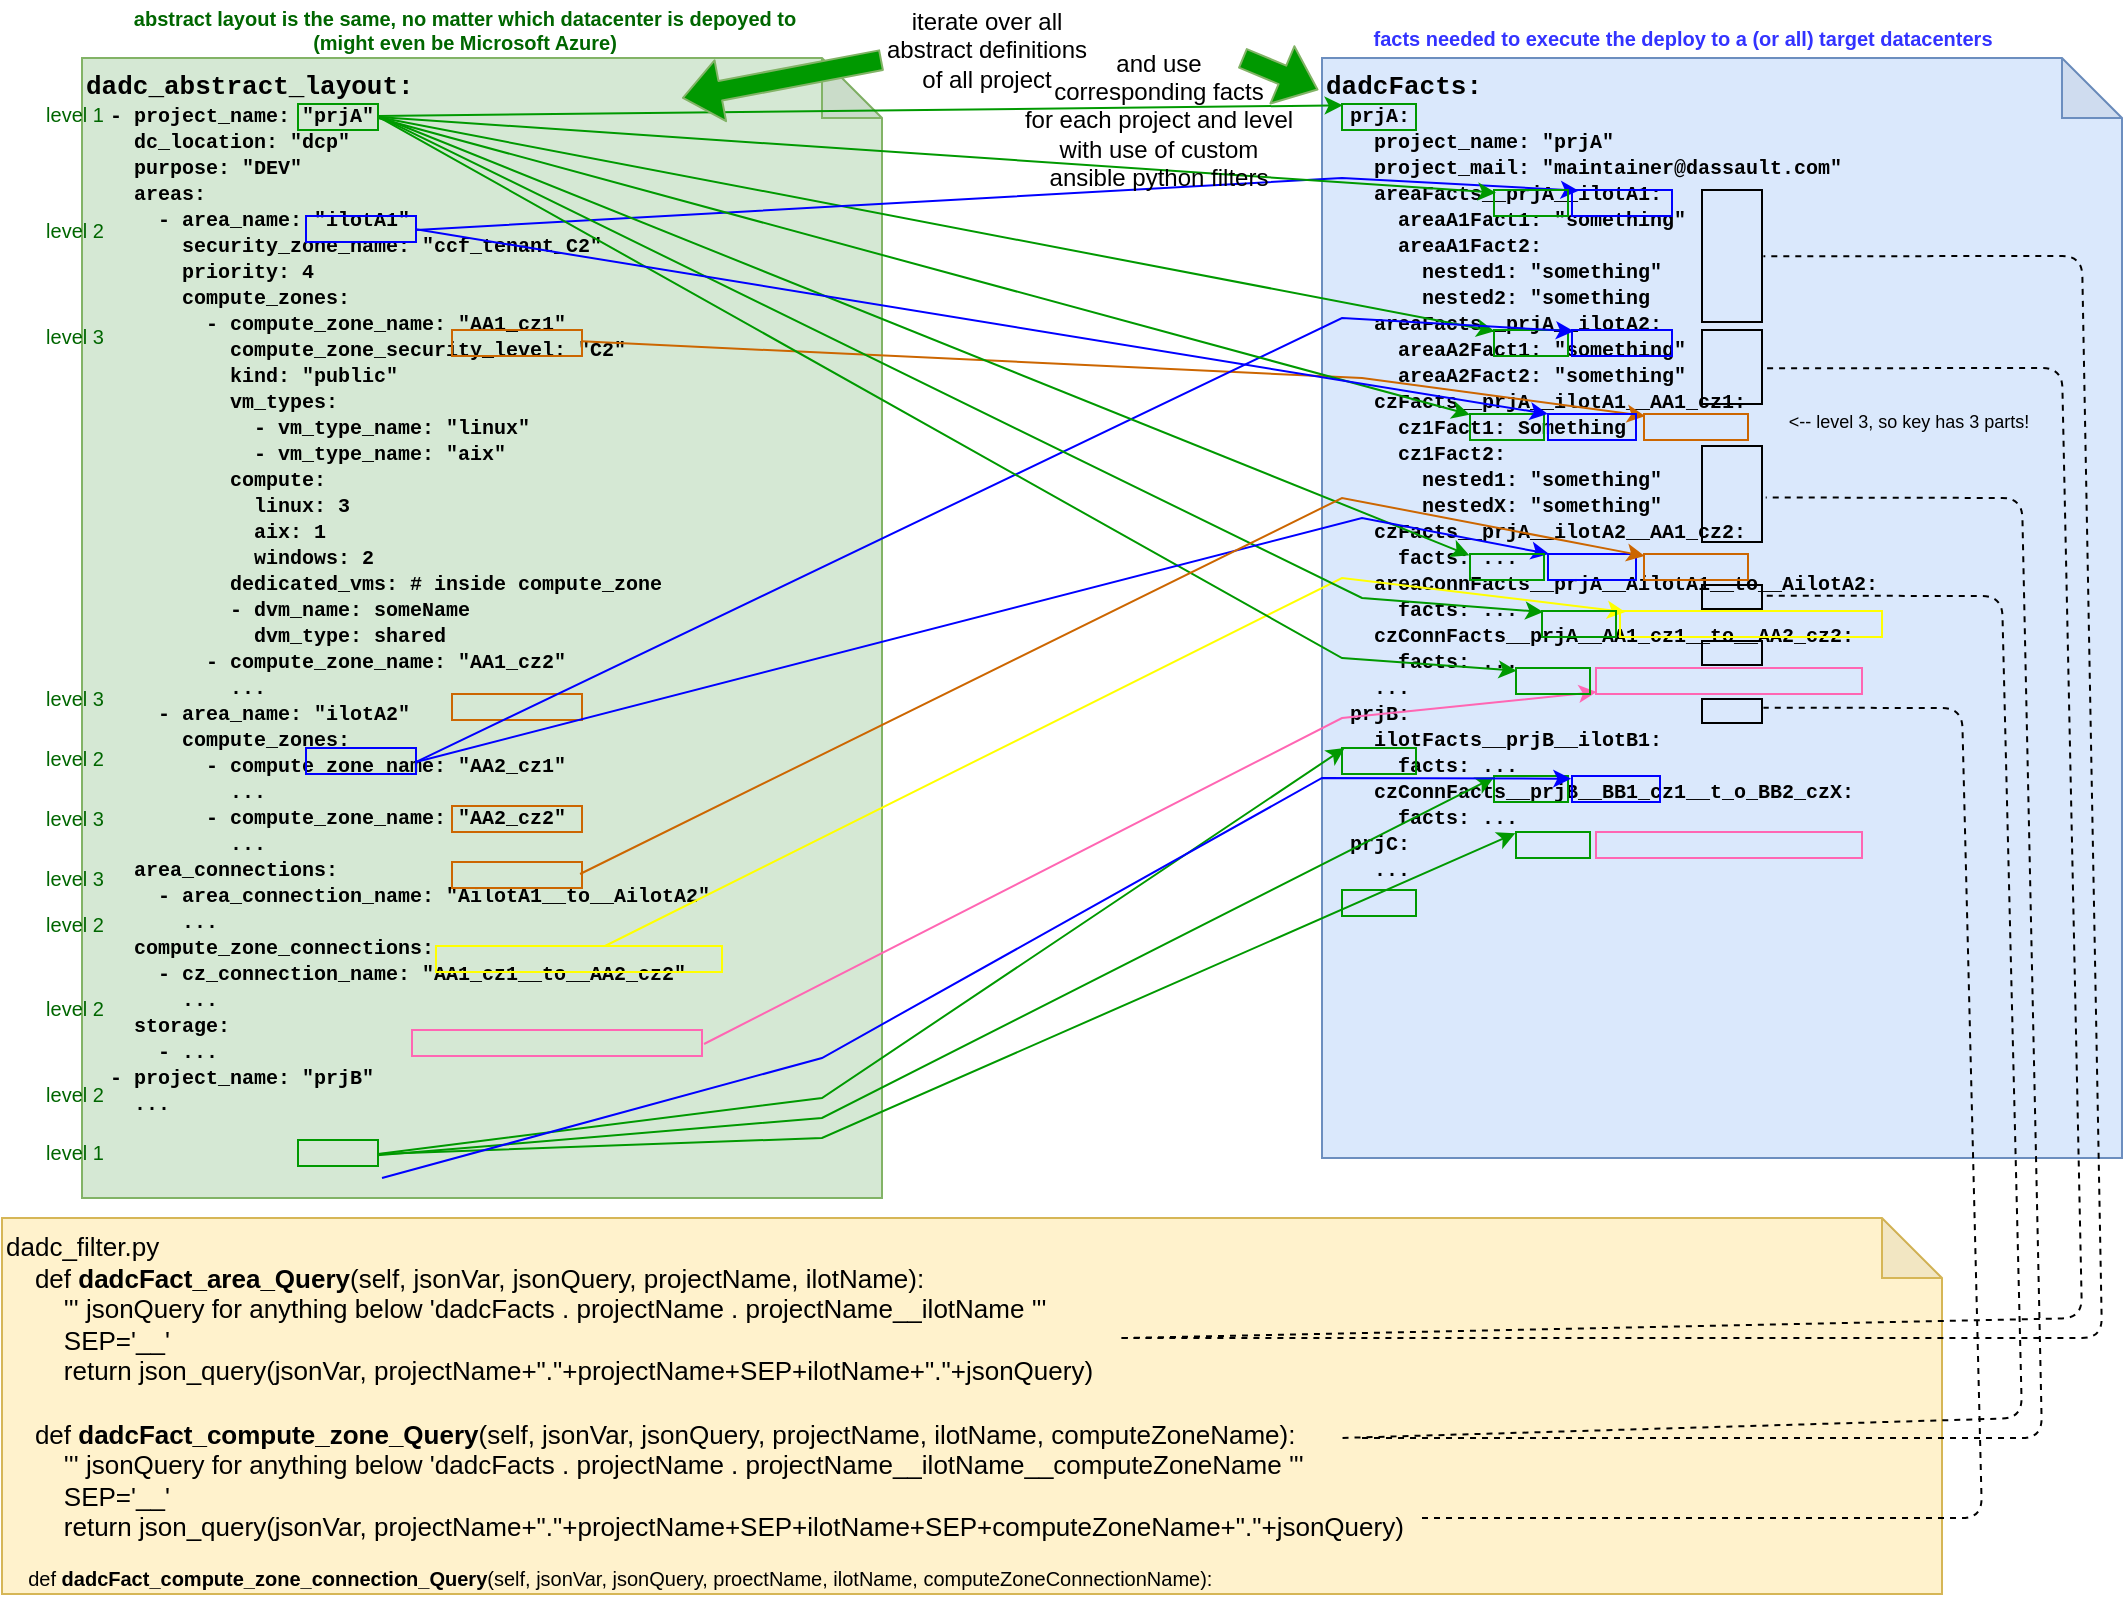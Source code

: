 <mxfile version="14.8.5" type="device"><diagram id="ElEf_sTZrUs8FLksPtcJ" name="Page-1"><mxGraphModel dx="1101" dy="729" grid="1" gridSize="10" guides="1" tooltips="1" connect="1" arrows="1" fold="1" page="1" pageScale="1" pageWidth="1169" pageHeight="827" math="0" shadow="0"><root><mxCell id="0"/><mxCell id="1" parent="0"/><mxCell id="X3I_EHt09axhExDG5KII-1" value="&lt;div&gt;&lt;font style=&quot;font-size: 13px&quot; face=&quot;Courier New&quot;&gt;&lt;b&gt;dadc_abstract_layout:&lt;/b&gt;&lt;/font&gt;&lt;/div&gt;&lt;div style=&quot;font-size: 10px&quot;&gt;&lt;font face=&quot;Courier New&quot;&gt;&lt;b&gt;&amp;nbsp; - project_name: &quot;prjA&quot;&lt;/b&gt;&lt;/font&gt;&lt;/div&gt;&lt;div style=&quot;font-size: 10px&quot;&gt;&lt;font face=&quot;Courier New&quot;&gt;&lt;b&gt;&amp;nbsp; &amp;nbsp; dc_location: &quot;dcp&quot;&lt;/b&gt;&lt;/font&gt;&lt;/div&gt;&lt;div style=&quot;font-size: 10px&quot;&gt;&lt;font face=&quot;Courier New&quot;&gt;&lt;b&gt;&amp;nbsp; &amp;nbsp; purpose: &quot;DEV&quot;&lt;/b&gt;&lt;/font&gt;&lt;/div&gt;&lt;div style=&quot;font-size: 10px&quot;&gt;&lt;font face=&quot;Courier New&quot;&gt;&lt;b&gt;&amp;nbsp; &amp;nbsp; areas:&lt;/b&gt;&lt;/font&gt;&lt;/div&gt;&lt;div style=&quot;font-size: 10px&quot;&gt;&lt;font face=&quot;Courier New&quot;&gt;&lt;b&gt;&amp;nbsp; &amp;nbsp; &amp;nbsp; - area_name: &quot;ilotA1&quot;&lt;/b&gt;&lt;/font&gt;&lt;/div&gt;&lt;div style=&quot;font-size: 10px&quot;&gt;&lt;font face=&quot;Courier New&quot;&gt;&lt;b&gt;&amp;nbsp; &amp;nbsp; &amp;nbsp; &amp;nbsp; security_zone_name: &quot;ccf_tenant_C2&quot;&lt;/b&gt;&lt;/font&gt;&lt;/div&gt;&lt;div style=&quot;font-size: 10px&quot;&gt;&lt;font face=&quot;Courier New&quot;&gt;&lt;b&gt;&amp;nbsp; &amp;nbsp; &amp;nbsp; &amp;nbsp; priority: 4&lt;/b&gt;&lt;/font&gt;&lt;/div&gt;&lt;div style=&quot;font-size: 10px&quot;&gt;&lt;font face=&quot;Courier New&quot;&gt;&lt;b&gt;&amp;nbsp; &amp;nbsp; &amp;nbsp; &amp;nbsp; compute_zones:&lt;/b&gt;&lt;/font&gt;&lt;/div&gt;&lt;div style=&quot;font-size: 10px&quot;&gt;&lt;font face=&quot;Courier New&quot;&gt;&lt;b&gt;&amp;nbsp; &amp;nbsp; &amp;nbsp; &amp;nbsp; &amp;nbsp; - compute_zone_name: &quot;AA1_cz1&quot;&lt;/b&gt;&lt;/font&gt;&lt;/div&gt;&lt;div style=&quot;font-size: 10px&quot;&gt;&lt;font face=&quot;Courier New&quot;&gt;&lt;b&gt;&amp;nbsp; &amp;nbsp; &amp;nbsp; &amp;nbsp; &amp;nbsp; &amp;nbsp; compute_zone_security_level: &quot;C2&quot;&lt;/b&gt;&lt;/font&gt;&lt;/div&gt;&lt;div style=&quot;font-size: 10px&quot;&gt;&lt;font face=&quot;Courier New&quot;&gt;&lt;b&gt;&amp;nbsp; &amp;nbsp; &amp;nbsp; &amp;nbsp; &amp;nbsp; &amp;nbsp; kind: &quot;public&quot;&lt;/b&gt;&lt;/font&gt;&lt;/div&gt;&lt;div style=&quot;font-size: 10px&quot;&gt;&lt;font face=&quot;Courier New&quot;&gt;&lt;b&gt;&amp;nbsp; &amp;nbsp; &amp;nbsp; &amp;nbsp; &amp;nbsp; &amp;nbsp; vm_types:&lt;/b&gt;&lt;/font&gt;&lt;/div&gt;&lt;div style=&quot;font-size: 10px&quot;&gt;&lt;font face=&quot;Courier New&quot;&gt;&lt;b&gt;&amp;nbsp; &amp;nbsp; &amp;nbsp; &amp;nbsp; &amp;nbsp; &amp;nbsp; &amp;nbsp; - vm_type_name: &quot;linux&quot;&lt;/b&gt;&lt;/font&gt;&lt;/div&gt;&lt;div style=&quot;font-size: 10px&quot;&gt;&lt;font face=&quot;Courier New&quot;&gt;&lt;b&gt;&amp;nbsp; &amp;nbsp; &amp;nbsp; &amp;nbsp; &amp;nbsp; &amp;nbsp; &amp;nbsp; - vm_type_name: &quot;aix&quot;&lt;/b&gt;&lt;/font&gt;&lt;/div&gt;&lt;div style=&quot;font-size: 10px&quot;&gt;&lt;font face=&quot;Courier New&quot;&gt;&lt;b&gt;&amp;nbsp; &amp;nbsp; &amp;nbsp; &amp;nbsp; &amp;nbsp; &amp;nbsp; compute:&lt;/b&gt;&lt;/font&gt;&lt;/div&gt;&lt;div style=&quot;font-size: 10px&quot;&gt;&lt;font face=&quot;Courier New&quot;&gt;&lt;b&gt;&amp;nbsp; &amp;nbsp; &amp;nbsp; &amp;nbsp; &amp;nbsp; &amp;nbsp; &amp;nbsp; linux: 3&lt;/b&gt;&lt;/font&gt;&lt;/div&gt;&lt;div style=&quot;font-size: 10px&quot;&gt;&lt;font face=&quot;Courier New&quot;&gt;&lt;b&gt;&amp;nbsp; &amp;nbsp; &amp;nbsp; &amp;nbsp; &amp;nbsp; &amp;nbsp; &amp;nbsp; aix: 1&lt;/b&gt;&lt;/font&gt;&lt;/div&gt;&lt;div style=&quot;font-size: 10px&quot;&gt;&lt;font face=&quot;Courier New&quot;&gt;&lt;b&gt;&amp;nbsp; &amp;nbsp; &amp;nbsp; &amp;nbsp; &amp;nbsp; &amp;nbsp; &amp;nbsp; windows: 2&lt;/b&gt;&lt;/font&gt;&lt;/div&gt;&lt;div style=&quot;font-size: 10px&quot;&gt;&lt;font face=&quot;Courier New&quot;&gt;&lt;b&gt;&amp;nbsp; &amp;nbsp; &amp;nbsp; &amp;nbsp; &amp;nbsp; &amp;nbsp; dedicated_vms: # inside compute_zone&lt;/b&gt;&lt;/font&gt;&lt;/div&gt;&lt;div style=&quot;font-size: 10px&quot;&gt;&lt;font face=&quot;Courier New&quot;&gt;&lt;b&gt;&amp;nbsp; &amp;nbsp; &amp;nbsp; &amp;nbsp; &amp;nbsp; &amp;nbsp; - dvm_name: someName&lt;/b&gt;&lt;/font&gt;&lt;/div&gt;&lt;div style=&quot;font-size: 10px&quot;&gt;&lt;font face=&quot;Courier New&quot;&gt;&lt;b&gt;&amp;nbsp; &amp;nbsp; &amp;nbsp; &amp;nbsp; &amp;nbsp; &amp;nbsp; &amp;nbsp; dvm_type: shared&lt;/b&gt;&lt;/font&gt;&lt;/div&gt;&lt;div style=&quot;font-size: 10px&quot;&gt;&lt;font face=&quot;Courier New&quot;&gt;&lt;b&gt;&amp;nbsp; &amp;nbsp; &amp;nbsp; &amp;nbsp; &amp;nbsp; - compute_zone_name: &quot;AA1_cz2&quot;&lt;/b&gt;&lt;/font&gt;&lt;/div&gt;&lt;div style=&quot;font-size: 10px&quot;&gt;&lt;font face=&quot;Courier New&quot;&gt;&lt;b&gt;&amp;nbsp; &amp;nbsp; &amp;nbsp; &amp;nbsp; &amp;nbsp; &amp;nbsp; ...&lt;/b&gt;&lt;/font&gt;&lt;/div&gt;&lt;div style=&quot;font-size: 10px&quot;&gt;&lt;font face=&quot;Courier New&quot;&gt;&lt;b&gt;&amp;nbsp; &amp;nbsp; &amp;nbsp; - area_name: &quot;ilotA2&quot;&lt;/b&gt;&lt;/font&gt;&lt;/div&gt;&lt;div style=&quot;font-size: 10px&quot;&gt;&lt;font face=&quot;Courier New&quot;&gt;&lt;b&gt;&amp;nbsp; &amp;nbsp; &amp;nbsp; &amp;nbsp; compute_zones:&lt;/b&gt;&lt;/font&gt;&lt;/div&gt;&lt;div style=&quot;font-size: 10px&quot;&gt;&lt;font face=&quot;Courier New&quot;&gt;&lt;b&gt;&amp;nbsp; &amp;nbsp; &amp;nbsp; &amp;nbsp; &amp;nbsp; - compute_zone_name: &quot;AA2_cz1&quot;&lt;/b&gt;&lt;/font&gt;&lt;/div&gt;&lt;div style=&quot;font-size: 10px&quot;&gt;&lt;font face=&quot;Courier New&quot;&gt;&lt;b&gt;&amp;nbsp; &amp;nbsp; &amp;nbsp; &amp;nbsp; &amp;nbsp; &amp;nbsp; ...&lt;/b&gt;&lt;/font&gt;&lt;/div&gt;&lt;div style=&quot;font-size: 10px&quot;&gt;&lt;font face=&quot;Courier New&quot;&gt;&lt;b&gt;&amp;nbsp; &amp;nbsp; &amp;nbsp; &amp;nbsp; &amp;nbsp; - compute_zone_name: &quot;AA2_cz2&quot;&lt;/b&gt;&lt;/font&gt;&lt;/div&gt;&lt;div style=&quot;font-size: 10px&quot;&gt;&lt;font face=&quot;Courier New&quot;&gt;&lt;b&gt;&amp;nbsp; &amp;nbsp; &amp;nbsp; &amp;nbsp; &amp;nbsp; &amp;nbsp; ...&lt;/b&gt;&lt;/font&gt;&lt;/div&gt;&lt;div style=&quot;font-size: 10px&quot;&gt;&lt;font face=&quot;Courier New&quot;&gt;&lt;b&gt;&amp;nbsp; &amp;nbsp; area_connections:&lt;/b&gt;&lt;/font&gt;&lt;/div&gt;&lt;div style=&quot;font-size: 10px&quot;&gt;&lt;font face=&quot;Courier New&quot;&gt;&lt;b&gt;&amp;nbsp; &amp;nbsp; &amp;nbsp; - area_connection_name: &quot;AilotA1__to__AilotA2&quot;&lt;/b&gt;&lt;/font&gt;&lt;/div&gt;&lt;div style=&quot;font-size: 10px&quot;&gt;&lt;font face=&quot;Courier New&quot;&gt;&lt;b&gt;&amp;nbsp; &amp;nbsp; &amp;nbsp; &amp;nbsp; ...&lt;/b&gt;&lt;/font&gt;&lt;/div&gt;&lt;div style=&quot;font-size: 10px&quot;&gt;&lt;font face=&quot;Courier New&quot;&gt;&lt;b&gt;&amp;nbsp; &amp;nbsp; compute_zone_connections:&lt;/b&gt;&lt;/font&gt;&lt;/div&gt;&lt;div style=&quot;font-size: 10px&quot;&gt;&lt;font face=&quot;Courier New&quot;&gt;&lt;b&gt;&amp;nbsp; &amp;nbsp; &amp;nbsp; - cz_connection_name: &quot;AA1_cz1__to__AA2_cz2&quot;&lt;/b&gt;&lt;/font&gt;&lt;/div&gt;&lt;div style=&quot;font-size: 10px&quot;&gt;&lt;font face=&quot;Courier New&quot;&gt;&lt;b&gt;&amp;nbsp; &amp;nbsp; &amp;nbsp; &amp;nbsp; ...&lt;/b&gt;&lt;/font&gt;&lt;/div&gt;&lt;div style=&quot;font-size: 10px&quot;&gt;&lt;font face=&quot;Courier New&quot;&gt;&lt;b&gt;&amp;nbsp; &amp;nbsp; storage:&lt;/b&gt;&lt;/font&gt;&lt;/div&gt;&lt;div style=&quot;font-size: 10px&quot;&gt;&lt;font face=&quot;Courier New&quot;&gt;&lt;b&gt;&amp;nbsp; &amp;nbsp; &amp;nbsp; - ...&lt;/b&gt;&lt;/font&gt;&lt;/div&gt;&lt;div style=&quot;font-size: 10px&quot;&gt;&lt;font face=&quot;Courier New&quot;&gt;&lt;b&gt;&amp;nbsp; - project_name: &quot;prjB&quot;&lt;/b&gt;&lt;/font&gt;&lt;/div&gt;&lt;div style=&quot;font-size: 10px&quot;&gt;&lt;font face=&quot;Courier New&quot;&gt;&lt;b&gt;&amp;nbsp; &amp;nbsp; ...&lt;/b&gt;&lt;/font&gt;&lt;/div&gt;" style="shape=note;whiteSpace=wrap;html=1;backgroundOutline=1;darkOpacity=0.05;align=left;fontSize=10;fillColor=#d5e8d4;strokeColor=#82b366;verticalAlign=top;" parent="1" vertex="1"><mxGeometry x="60" y="40" width="400" height="570" as="geometry"/></mxCell><mxCell id="X3I_EHt09axhExDG5KII-2" value="&lt;div&gt;&lt;font style=&quot;font-size: 13px&quot; face=&quot;Courier New&quot;&gt;&lt;b&gt;dadcFacts:&lt;/b&gt;&lt;/font&gt;&lt;/div&gt;&lt;div style=&quot;font-size: 10px&quot;&gt;&lt;font face=&quot;Courier New&quot;&gt;&lt;b&gt;&amp;nbsp; prjA:&lt;/b&gt;&lt;/font&gt;&lt;/div&gt;&lt;div style=&quot;font-size: 10px&quot;&gt;&lt;b style=&quot;font-family: &amp;#34;courier new&amp;#34;&quot;&gt;&amp;nbsp; &amp;nbsp; project_name: &quot;prjA&quot;&lt;/b&gt;&lt;br&gt;&lt;/div&gt;&lt;div style=&quot;font-size: 10px&quot;&gt;&lt;font face=&quot;Courier New&quot;&gt;&lt;b&gt;&amp;nbsp; &amp;nbsp; project_mail: &quot;maintainer@dassault.com&quot;&lt;/b&gt;&lt;/font&gt;&lt;/div&gt;&lt;div style=&quot;font-size: 10px&quot;&gt;&lt;font face=&quot;Courier New&quot;&gt;&lt;b&gt;&amp;nbsp; &amp;nbsp; areaFacts__prjA__ilotA1:&lt;/b&gt;&lt;/font&gt;&lt;/div&gt;&lt;div style=&quot;font-size: 10px&quot;&gt;&lt;font face=&quot;Courier New&quot;&gt;&lt;b&gt;&amp;nbsp; &amp;nbsp; &amp;nbsp; areaA1Fact1: &quot;something&quot;&lt;/b&gt;&lt;/font&gt;&lt;/div&gt;&lt;div style=&quot;font-size: 10px&quot;&gt;&lt;font face=&quot;Courier New&quot;&gt;&lt;b&gt;&amp;nbsp; &amp;nbsp; &amp;nbsp; areaA1Fact2:&lt;/b&gt;&lt;/font&gt;&lt;/div&gt;&lt;div style=&quot;font-size: 10px&quot;&gt;&lt;font face=&quot;Courier New&quot;&gt;&lt;b&gt;&amp;nbsp; &amp;nbsp; &amp;nbsp; &amp;nbsp; nested1: &quot;something&quot;&lt;/b&gt;&lt;/font&gt;&lt;/div&gt;&lt;div style=&quot;font-size: 10px&quot;&gt;&lt;font face=&quot;Courier New&quot;&gt;&lt;b&gt;&amp;nbsp; &amp;nbsp; &amp;nbsp; &amp;nbsp; nested2: &quot;something&lt;/b&gt;&lt;/font&gt;&lt;/div&gt;&lt;div style=&quot;font-size: 10px&quot;&gt;&lt;font face=&quot;Courier New&quot;&gt;&lt;b&gt;&amp;nbsp; &amp;nbsp; areaFacts__prjA__ilotA2:&lt;/b&gt;&lt;/font&gt;&lt;/div&gt;&lt;div style=&quot;font-size: 10px&quot;&gt;&lt;font face=&quot;Courier New&quot;&gt;&lt;b&gt;&amp;nbsp; &amp;nbsp; &amp;nbsp; areaA2Fact1: &quot;something&quot;&lt;/b&gt;&lt;/font&gt;&lt;/div&gt;&lt;div style=&quot;font-size: 10px&quot;&gt;&lt;font face=&quot;Courier New&quot;&gt;&lt;b&gt;&amp;nbsp; &amp;nbsp; &amp;nbsp; areaA2Fact2: &quot;something&quot;&lt;/b&gt;&lt;/font&gt;&lt;/div&gt;&lt;div style=&quot;font-size: 10px&quot;&gt;&lt;font face=&quot;Courier New&quot;&gt;&lt;b&gt;&amp;nbsp; &amp;nbsp; czFacts__prjA__ilotA1__AA1_cz1:&lt;/b&gt;&lt;/font&gt;&lt;/div&gt;&lt;div style=&quot;font-size: 10px&quot;&gt;&lt;font face=&quot;Courier New&quot;&gt;&lt;b&gt;&amp;nbsp; &amp;nbsp; &amp;nbsp; cz1Fact1: Something&lt;/b&gt;&lt;/font&gt;&lt;/div&gt;&lt;div style=&quot;font-size: 10px&quot;&gt;&lt;font face=&quot;Courier New&quot;&gt;&lt;b&gt;&amp;nbsp; &amp;nbsp; &amp;nbsp; cz1Fact2:&lt;/b&gt;&lt;/font&gt;&lt;/div&gt;&lt;div style=&quot;font-size: 10px&quot;&gt;&lt;font face=&quot;Courier New&quot;&gt;&lt;b&gt;&amp;nbsp; &amp;nbsp; &amp;nbsp; &amp;nbsp; nested1: &quot;something&quot;&lt;/b&gt;&lt;/font&gt;&lt;/div&gt;&lt;div style=&quot;font-size: 10px&quot;&gt;&lt;font face=&quot;Courier New&quot;&gt;&lt;b&gt;&amp;nbsp; &amp;nbsp; &amp;nbsp; &amp;nbsp; nestedX: &quot;something&quot;&lt;/b&gt;&lt;/font&gt;&lt;/div&gt;&lt;div style=&quot;font-size: 10px&quot;&gt;&lt;font face=&quot;Courier New&quot;&gt;&lt;b&gt;&amp;nbsp; &amp;nbsp; czFacts__prjA__ilotA2__AA1_cz2:&lt;/b&gt;&lt;/font&gt;&lt;/div&gt;&lt;div style=&quot;font-size: 10px&quot;&gt;&lt;font face=&quot;Courier New&quot;&gt;&lt;b&gt;&amp;nbsp; &amp;nbsp; &amp;nbsp; facts: ...&lt;/b&gt;&lt;/font&gt;&lt;/div&gt;&lt;div style=&quot;font-size: 10px&quot;&gt;&lt;font face=&quot;Courier New&quot;&gt;&lt;b&gt;&amp;nbsp; &amp;nbsp; areaConnFacts__prjA__AilotA1__to__AilotA2:&lt;/b&gt;&lt;/font&gt;&lt;/div&gt;&lt;div style=&quot;font-size: 10px&quot;&gt;&lt;font face=&quot;Courier New&quot;&gt;&lt;b&gt;&amp;nbsp; &amp;nbsp; &amp;nbsp; facts: ...&lt;/b&gt;&lt;/font&gt;&lt;/div&gt;&lt;div style=&quot;font-size: 10px&quot;&gt;&lt;font face=&quot;Courier New&quot;&gt;&lt;b&gt;&amp;nbsp; &amp;nbsp; czConnFacts__prjA__AA1_cz1__to__AA2_cz2:&lt;/b&gt;&lt;/font&gt;&lt;/div&gt;&lt;div style=&quot;font-size: 10px&quot;&gt;&lt;font face=&quot;Courier New&quot;&gt;&lt;b&gt;&amp;nbsp; &amp;nbsp; &amp;nbsp; facts: ...&lt;/b&gt;&lt;/font&gt;&lt;/div&gt;&lt;div style=&quot;font-size: 10px&quot;&gt;&lt;font face=&quot;Courier New&quot;&gt;&lt;b&gt;&amp;nbsp; &amp;nbsp; ...&lt;/b&gt;&lt;/font&gt;&lt;/div&gt;&lt;div style=&quot;font-size: 10px&quot;&gt;&lt;font face=&quot;Courier New&quot;&gt;&lt;b&gt;&amp;nbsp; prjB:&lt;/b&gt;&lt;/font&gt;&lt;/div&gt;&lt;div style=&quot;font-size: 10px&quot;&gt;&lt;font face=&quot;Courier New&quot;&gt;&lt;b&gt;&amp;nbsp; &amp;nbsp; ilotFacts__prjB__ilotB1:&lt;/b&gt;&lt;/font&gt;&lt;/div&gt;&lt;div style=&quot;font-size: 10px&quot;&gt;&lt;font face=&quot;Courier New&quot;&gt;&lt;b&gt;&amp;nbsp; &amp;nbsp; &amp;nbsp; facts: ...&lt;/b&gt;&lt;/font&gt;&lt;/div&gt;&lt;div style=&quot;font-size: 10px&quot;&gt;&lt;font face=&quot;Courier New&quot;&gt;&lt;b&gt;&amp;nbsp; &amp;nbsp; czConnFacts__prjB__BB1_cz1__t_o_BB2_czX:&lt;/b&gt;&lt;/font&gt;&lt;/div&gt;&lt;div style=&quot;font-size: 10px&quot;&gt;&lt;font face=&quot;Courier New&quot;&gt;&lt;b&gt;&amp;nbsp; &amp;nbsp; &amp;nbsp; facts: ...&lt;/b&gt;&lt;/font&gt;&lt;/div&gt;&lt;div style=&quot;font-size: 10px&quot;&gt;&lt;font face=&quot;Courier New&quot;&gt;&lt;b&gt;&amp;nbsp; prjC:&lt;/b&gt;&lt;/font&gt;&lt;/div&gt;&lt;div style=&quot;font-size: 10px&quot;&gt;&lt;font face=&quot;Courier New&quot;&gt;&lt;b&gt;&amp;nbsp; &amp;nbsp; ...&lt;/b&gt;&lt;/font&gt;&lt;/div&gt;" style="shape=note;whiteSpace=wrap;html=1;backgroundOutline=1;darkOpacity=0.05;align=left;fontSize=10;fillColor=#dae8fc;strokeColor=#6c8ebf;verticalAlign=top;" parent="1" vertex="1"><mxGeometry x="680" y="40" width="400" height="550" as="geometry"/></mxCell><mxCell id="X3I_EHt09axhExDG5KII-16" style="edgeStyle=none;rounded=0;orthogonalLoop=1;jettySize=auto;html=1;entryX=0.009;entryY=0.051;entryDx=0;entryDy=0;entryPerimeter=0;fontSize=10;fontColor=#006600;strokeColor=#009900;exitX=1.008;exitY=0.513;exitDx=0;exitDy=0;exitPerimeter=0;" parent="1" source="X3I_EHt09axhExDG5KII-3" target="X3I_EHt09axhExDG5KII-17" edge="1"><mxGeometry relative="1" as="geometry"/></mxCell><mxCell id="X3I_EHt09axhExDG5KII-3" value="" style="rounded=0;whiteSpace=wrap;html=1;fontSize=10;align=left;verticalAlign=top;fillColor=none;strokeColor=#009900;" parent="1" vertex="1"><mxGeometry x="168" y="63" width="40" height="13" as="geometry"/></mxCell><mxCell id="X3I_EHt09axhExDG5KII-15" style="edgeStyle=none;rounded=0;orthogonalLoop=1;jettySize=auto;html=1;fontSize=10;fontColor=#006600;strokeColor=#0000FF;entryX=0.067;entryY=0.026;entryDx=0;entryDy=0;entryPerimeter=0;exitX=1;exitY=0.538;exitDx=0;exitDy=0;exitPerimeter=0;" parent="1" source="X3I_EHt09axhExDG5KII-4" target="X3I_EHt09axhExDG5KII-14" edge="1"><mxGeometry relative="1" as="geometry"><mxPoint x="750" y="120" as="targetPoint"/><Array as="points"><mxPoint x="690" y="100"/></Array></mxGeometry></mxCell><mxCell id="X3I_EHt09axhExDG5KII-4" value="" style="rounded=0;whiteSpace=wrap;html=1;fontSize=10;align=left;verticalAlign=top;fillColor=none;strokeColor=#0000FF;" parent="1" vertex="1"><mxGeometry x="172" y="119" width="55" height="13" as="geometry"/></mxCell><mxCell id="X3I_EHt09axhExDG5KII-51" style="edgeStyle=none;rounded=0;orthogonalLoop=1;jettySize=auto;html=1;entryX=0.011;entryY=0.077;entryDx=0;entryDy=0;entryPerimeter=0;fontSize=10;fontColor=#006600;strokeColor=#CC6600;exitX=0.997;exitY=0.436;exitDx=0;exitDy=0;exitPerimeter=0;" parent="1" source="X3I_EHt09axhExDG5KII-5" target="X3I_EHt09axhExDG5KII-52" edge="1"><mxGeometry relative="1" as="geometry"><Array as="points"><mxPoint x="700" y="200"/></Array></mxGeometry></mxCell><mxCell id="X3I_EHt09axhExDG5KII-5" value="" style="rounded=0;whiteSpace=wrap;html=1;fontSize=10;align=left;verticalAlign=top;fillColor=none;strokeColor=#CC6600;" parent="1" vertex="1"><mxGeometry x="245" y="176" width="65" height="13" as="geometry"/></mxCell><mxCell id="X3I_EHt09axhExDG5KII-6" value="" style="rounded=0;whiteSpace=wrap;html=1;fontSize=10;align=left;verticalAlign=top;fillColor=none;strokeColor=#CC6600;" parent="1" vertex="1"><mxGeometry x="245" y="358" width="65" height="13" as="geometry"/></mxCell><mxCell id="X3I_EHt09axhExDG5KII-7" value="" style="rounded=0;whiteSpace=wrap;html=1;fontSize=10;align=left;verticalAlign=top;fillColor=none;strokeColor=#CC6600;" parent="1" vertex="1"><mxGeometry x="245" y="414" width="65" height="13" as="geometry"/></mxCell><mxCell id="X3I_EHt09axhExDG5KII-8" value="" style="rounded=0;whiteSpace=wrap;html=1;fontSize=10;align=left;verticalAlign=top;fillColor=none;strokeColor=#CC6600;" parent="1" vertex="1"><mxGeometry x="245" y="442" width="65" height="13" as="geometry"/></mxCell><mxCell id="X3I_EHt09axhExDG5KII-56" style="edgeStyle=none;rounded=0;orthogonalLoop=1;jettySize=auto;html=1;entryX=0.02;entryY=0.038;entryDx=0;entryDy=0;entryPerimeter=0;fontSize=10;fontColor=#006600;strokeColor=#FFFF00;" parent="1" source="X3I_EHt09axhExDG5KII-9" target="X3I_EHt09axhExDG5KII-57" edge="1"><mxGeometry relative="1" as="geometry"><Array as="points"><mxPoint x="690" y="300"/></Array></mxGeometry></mxCell><mxCell id="X3I_EHt09axhExDG5KII-9" value="" style="rounded=0;whiteSpace=wrap;html=1;fontSize=10;align=left;verticalAlign=top;fillColor=none;strokeColor=#FFFF00;" parent="1" vertex="1"><mxGeometry x="237" y="484" width="143" height="13" as="geometry"/></mxCell><mxCell id="X3I_EHt09axhExDG5KII-60" style="edgeStyle=none;rounded=0;orthogonalLoop=1;jettySize=auto;html=1;fontSize=10;fontColor=#006600;strokeColor=#FF66B3;exitX=1.007;exitY=0.538;exitDx=0;exitDy=0;exitPerimeter=0;entryX=0.003;entryY=0.923;entryDx=0;entryDy=0;entryPerimeter=0;" parent="1" source="X3I_EHt09axhExDG5KII-10" target="X3I_EHt09axhExDG5KII-61" edge="1"><mxGeometry relative="1" as="geometry"><Array as="points"><mxPoint x="690" y="370"/></Array></mxGeometry></mxCell><mxCell id="X3I_EHt09axhExDG5KII-10" value="" style="rounded=0;whiteSpace=wrap;html=1;fontSize=10;align=left;verticalAlign=top;fillColor=none;strokeColor=#FF66B3;" parent="1" vertex="1"><mxGeometry x="225" y="526" width="145" height="13" as="geometry"/></mxCell><mxCell id="X3I_EHt09axhExDG5KII-12" style="rounded=0;orthogonalLoop=1;jettySize=auto;html=1;fontSize=10;fontColor=#006600;exitX=1;exitY=0.5;exitDx=0;exitDy=0;entryX=0.027;entryY=0.103;entryDx=0;entryDy=0;entryPerimeter=0;strokeColor=#009900;" parent="1" source="X3I_EHt09axhExDG5KII-3" target="X3I_EHt09axhExDG5KII-29" edge="1"><mxGeometry relative="1" as="geometry"><mxPoint x="218" y="79.52" as="sourcePoint"/><mxPoint x="710" y="130" as="targetPoint"/></mxGeometry></mxCell><mxCell id="X3I_EHt09axhExDG5KII-14" value="" style="rounded=0;whiteSpace=wrap;html=1;fontSize=10;align=left;verticalAlign=top;fillColor=none;strokeColor=#0000FF;" parent="1" vertex="1"><mxGeometry x="805" y="106" width="50" height="13" as="geometry"/></mxCell><mxCell id="X3I_EHt09axhExDG5KII-17" value="" style="rounded=0;whiteSpace=wrap;html=1;fontSize=10;align=left;verticalAlign=top;fillColor=none;strokeColor=#009900;" parent="1" vertex="1"><mxGeometry x="766" y="176" width="37" height="13" as="geometry"/></mxCell><mxCell id="X3I_EHt09axhExDG5KII-18" value="" style="rounded=0;whiteSpace=wrap;html=1;fontSize=10;align=left;verticalAlign=top;fillColor=none;strokeColor=#0000FF;" parent="1" vertex="1"><mxGeometry x="805" y="176" width="50" height="13" as="geometry"/></mxCell><mxCell id="X3I_EHt09axhExDG5KII-20" style="edgeStyle=none;rounded=0;orthogonalLoop=1;jettySize=auto;html=1;fontSize=10;fontColor=#006600;strokeColor=#0000FF;entryX=0.02;entryY=0.051;entryDx=0;entryDy=0;entryPerimeter=0;exitX=1.012;exitY=0.513;exitDx=0;exitDy=0;exitPerimeter=0;" parent="1" source="X3I_EHt09axhExDG5KII-19" target="X3I_EHt09axhExDG5KII-18" edge="1"><mxGeometry relative="1" as="geometry"><mxPoint x="740" y="180" as="targetPoint"/><Array as="points"><mxPoint x="690" y="170"/></Array></mxGeometry></mxCell><mxCell id="X3I_EHt09axhExDG5KII-19" value="" style="rounded=0;whiteSpace=wrap;html=1;fontSize=10;align=left;verticalAlign=top;fillColor=none;strokeColor=#0000FF;" parent="1" vertex="1"><mxGeometry x="172" y="385" width="55" height="13" as="geometry"/></mxCell><mxCell id="X3I_EHt09axhExDG5KII-21" value="" style="rounded=0;whiteSpace=wrap;html=1;fontSize=10;align=left;verticalAlign=top;fillColor=none;strokeColor=#0000FF;" parent="1" vertex="1"><mxGeometry x="793" y="218" width="44" height="13" as="geometry"/></mxCell><mxCell id="X3I_EHt09axhExDG5KII-22" value="" style="rounded=0;whiteSpace=wrap;html=1;fontSize=10;align=left;verticalAlign=top;fillColor=none;strokeColor=#009900;" parent="1" vertex="1"><mxGeometry x="754" y="218" width="37" height="13" as="geometry"/></mxCell><mxCell id="X3I_EHt09axhExDG5KII-24" value="" style="rounded=0;whiteSpace=wrap;html=1;fontSize=10;align=left;verticalAlign=top;fillColor=none;strokeColor=#009900;" parent="1" vertex="1"><mxGeometry x="790" y="316.5" width="37" height="13" as="geometry"/></mxCell><mxCell id="X3I_EHt09axhExDG5KII-25" value="" style="rounded=0;whiteSpace=wrap;html=1;fontSize=10;align=left;verticalAlign=top;fillColor=none;strokeColor=#009900;" parent="1" vertex="1"><mxGeometry x="777" y="345" width="37" height="13" as="geometry"/></mxCell><mxCell id="X3I_EHt09axhExDG5KII-26" value="" style="rounded=0;whiteSpace=wrap;html=1;fontSize=10;align=left;verticalAlign=top;fillColor=none;strokeColor=#009900;" parent="1" vertex="1"><mxGeometry x="690" y="385" width="37" height="13" as="geometry"/></mxCell><mxCell id="X3I_EHt09axhExDG5KII-27" value="" style="rounded=0;whiteSpace=wrap;html=1;fontSize=10;align=left;verticalAlign=top;fillColor=none;strokeColor=#009900;" parent="1" vertex="1"><mxGeometry x="777" y="427" width="37" height="13" as="geometry"/></mxCell><mxCell id="X3I_EHt09axhExDG5KII-28" value="" style="rounded=0;whiteSpace=wrap;html=1;fontSize=10;align=left;verticalAlign=top;fillColor=none;strokeColor=#009900;" parent="1" vertex="1"><mxGeometry x="690" y="63" width="37" height="13" as="geometry"/></mxCell><mxCell id="X3I_EHt09axhExDG5KII-29" value="" style="rounded=0;whiteSpace=wrap;html=1;fontSize=10;align=left;verticalAlign=top;fillColor=none;strokeColor=#009900;" parent="1" vertex="1"><mxGeometry x="766" y="106" width="37" height="13" as="geometry"/></mxCell><mxCell id="X3I_EHt09axhExDG5KII-30" style="edgeStyle=none;rounded=0;orthogonalLoop=1;jettySize=auto;html=1;entryX=0;entryY=0.026;entryDx=0;entryDy=0;entryPerimeter=0;fontSize=10;fontColor=#006600;strokeColor=#009900;exitX=1;exitY=0.538;exitDx=0;exitDy=0;exitPerimeter=0;" parent="1" source="X3I_EHt09axhExDG5KII-3" target="X3I_EHt09axhExDG5KII-22" edge="1"><mxGeometry relative="1" as="geometry"><mxPoint x="218" y="83.683" as="sourcePoint"/><mxPoint x="710.333" y="186.663" as="targetPoint"/></mxGeometry></mxCell><mxCell id="X3I_EHt09axhExDG5KII-31" style="rounded=0;orthogonalLoop=1;jettySize=auto;html=1;fontSize=10;fontColor=#006600;exitX=0.992;exitY=0.462;exitDx=0;exitDy=0;entryX=0.009;entryY=0.051;entryDx=0;entryDy=0;entryPerimeter=0;strokeColor=#009900;exitPerimeter=0;" parent="1" source="X3I_EHt09axhExDG5KII-3" target="X3I_EHt09axhExDG5KII-28" edge="1"><mxGeometry relative="1" as="geometry"><mxPoint x="218" y="79.5" as="sourcePoint"/><mxPoint x="710.999" y="117.339" as="targetPoint"/></mxGeometry></mxCell><mxCell id="X3I_EHt09axhExDG5KII-32" style="edgeStyle=none;rounded=0;orthogonalLoop=1;jettySize=auto;html=1;entryX=-0.009;entryY=0.051;entryDx=0;entryDy=0;entryPerimeter=0;fontSize=10;fontColor=#006600;strokeColor=#009900;exitX=1;exitY=0.462;exitDx=0;exitDy=0;exitPerimeter=0;" parent="1" source="X3I_EHt09axhExDG5KII-3" target="X3I_EHt09axhExDG5KII-47" edge="1"><mxGeometry relative="1" as="geometry"><mxPoint x="218" y="79.994" as="sourcePoint"/><mxPoint x="701.667" y="287.338" as="targetPoint"/></mxGeometry></mxCell><mxCell id="X3I_EHt09axhExDG5KII-33" style="edgeStyle=none;rounded=0;orthogonalLoop=1;jettySize=auto;html=1;entryX=0.018;entryY=0.038;entryDx=0;entryDy=0;entryPerimeter=0;fontSize=10;fontColor=#006600;strokeColor=#009900;exitX=1.033;exitY=0.513;exitDx=0;exitDy=0;exitPerimeter=0;" parent="1" source="X3I_EHt09axhExDG5KII-3" target="X3I_EHt09axhExDG5KII-24" edge="1"><mxGeometry relative="1" as="geometry"><mxPoint x="218" y="79.006" as="sourcePoint"/><mxPoint x="711.667" y="297.338" as="targetPoint"/><Array as="points"><mxPoint x="700" y="310"/></Array></mxGeometry></mxCell><mxCell id="X3I_EHt09axhExDG5KII-34" style="edgeStyle=none;rounded=0;orthogonalLoop=1;jettySize=auto;html=1;entryX=0.009;entryY=0.103;entryDx=0;entryDy=0;entryPerimeter=0;fontSize=10;fontColor=#006600;strokeColor=#009900;exitX=1.017;exitY=0.513;exitDx=0;exitDy=0;exitPerimeter=0;" parent="1" source="X3I_EHt09axhExDG5KII-3" target="X3I_EHt09axhExDG5KII-25" edge="1"><mxGeometry relative="1" as="geometry"><mxPoint x="219.32" y="79.669" as="sourcePoint"/><mxPoint x="710.666" y="325.994" as="targetPoint"/><Array as="points"><mxPoint x="690" y="340"/></Array></mxGeometry></mxCell><mxCell id="X3I_EHt09axhExDG5KII-35" value="" style="rounded=0;whiteSpace=wrap;html=1;fontSize=10;align=left;verticalAlign=top;fillColor=none;strokeColor=#009900;" parent="1" vertex="1"><mxGeometry x="766" y="399" width="37" height="13" as="geometry"/></mxCell><mxCell id="X3I_EHt09axhExDG5KII-36" value="" style="rounded=0;whiteSpace=wrap;html=1;fontSize=10;align=left;verticalAlign=top;fillColor=none;strokeColor=#009900;" parent="1" vertex="1"><mxGeometry x="690" y="456" width="37" height="13" as="geometry"/></mxCell><mxCell id="X3I_EHt09axhExDG5KII-37" value="" style="rounded=0;whiteSpace=wrap;html=1;fontSize=10;align=left;verticalAlign=top;fillColor=none;strokeColor=#009900;" parent="1" vertex="1"><mxGeometry x="168" y="581" width="40" height="13" as="geometry"/></mxCell><mxCell id="X3I_EHt09axhExDG5KII-38" style="edgeStyle=none;rounded=0;orthogonalLoop=1;jettySize=auto;html=1;entryX=0.036;entryY=0;entryDx=0;entryDy=0;entryPerimeter=0;fontSize=10;fontColor=#006600;strokeColor=#009900;exitX=1;exitY=0.538;exitDx=0;exitDy=0;exitPerimeter=0;" parent="1" source="X3I_EHt09axhExDG5KII-37" target="X3I_EHt09axhExDG5KII-26" edge="1"><mxGeometry relative="1" as="geometry"><mxPoint x="218.32" y="79.669" as="sourcePoint"/><mxPoint x="710.333" y="186.663" as="targetPoint"/><Array as="points"><mxPoint x="430" y="560"/></Array></mxGeometry></mxCell><mxCell id="X3I_EHt09axhExDG5KII-39" style="edgeStyle=none;rounded=0;orthogonalLoop=1;jettySize=auto;html=1;entryX=0;entryY=0.051;entryDx=0;entryDy=0;entryPerimeter=0;fontSize=10;fontColor=#006600;strokeColor=#009900;exitX=0.992;exitY=0.59;exitDx=0;exitDy=0;exitPerimeter=0;" parent="1" source="X3I_EHt09axhExDG5KII-37" target="X3I_EHt09axhExDG5KII-35" edge="1"><mxGeometry relative="1" as="geometry"><mxPoint x="218" y="596.994" as="sourcePoint"/><mxPoint x="701.332" y="381" as="targetPoint"/><Array as="points"><mxPoint x="430" y="570"/></Array></mxGeometry></mxCell><mxCell id="X3I_EHt09axhExDG5KII-40" style="edgeStyle=none;rounded=0;orthogonalLoop=1;jettySize=auto;html=1;entryX=-0.009;entryY=0.051;entryDx=0;entryDy=0;entryPerimeter=0;fontSize=10;fontColor=#006600;strokeColor=#009900;exitX=1.025;exitY=0.538;exitDx=0;exitDy=0;exitPerimeter=0;" parent="1" source="X3I_EHt09axhExDG5KII-37" target="X3I_EHt09axhExDG5KII-27" edge="1"><mxGeometry relative="1" as="geometry"><mxPoint x="210" y="590" as="sourcePoint"/><mxPoint x="710" y="396.663" as="targetPoint"/><Array as="points"><mxPoint x="430" y="580"/></Array></mxGeometry></mxCell><mxCell id="X3I_EHt09axhExDG5KII-42" style="edgeStyle=none;rounded=0;orthogonalLoop=1;jettySize=auto;html=1;fontSize=10;fontColor=#006600;strokeColor=#0000FF;entryX=0;entryY=0;entryDx=0;entryDy=0;entryPerimeter=0;exitX=1;exitY=0.513;exitDx=0;exitDy=0;exitPerimeter=0;" parent="1" source="X3I_EHt09axhExDG5KII-4" target="X3I_EHt09axhExDG5KII-21" edge="1"><mxGeometry relative="1" as="geometry"><mxPoint x="752.35" y="116.338" as="targetPoint"/><mxPoint x="237" y="134.07" as="sourcePoint"/><Array as="points"/></mxGeometry></mxCell><mxCell id="X3I_EHt09axhExDG5KII-45" style="edgeStyle=none;rounded=0;orthogonalLoop=1;jettySize=auto;html=1;fontSize=10;fontColor=#006600;strokeColor=#0000FF;entryX=0.013;entryY=0;entryDx=0;entryDy=0;entryPerimeter=0;exitX=1;exitY=0.538;exitDx=0;exitDy=0;exitPerimeter=0;" parent="1" source="X3I_EHt09axhExDG5KII-19" target="X3I_EHt09axhExDG5KII-46" edge="1"><mxGeometry relative="1" as="geometry"><mxPoint x="237.66" y="401.669" as="sourcePoint"/><mxPoint x="750" y="186.663" as="targetPoint"/><Array as="points"><mxPoint x="700" y="270"/></Array></mxGeometry></mxCell><mxCell id="X3I_EHt09axhExDG5KII-46" value="" style="rounded=0;whiteSpace=wrap;html=1;fontSize=10;align=left;verticalAlign=top;fillColor=none;strokeColor=#0000FF;" parent="1" vertex="1"><mxGeometry x="793" y="288" width="44" height="13" as="geometry"/></mxCell><mxCell id="X3I_EHt09axhExDG5KII-47" value="" style="rounded=0;whiteSpace=wrap;html=1;fontSize=10;align=left;verticalAlign=top;fillColor=none;strokeColor=#009900;" parent="1" vertex="1"><mxGeometry x="754" y="288" width="37" height="13" as="geometry"/></mxCell><mxCell id="X3I_EHt09axhExDG5KII-48" style="edgeStyle=none;rounded=0;orthogonalLoop=1;jettySize=auto;html=1;fontSize=10;fontColor=#006600;strokeColor=#0000FF;entryX=-0.008;entryY=0.103;entryDx=0;entryDy=0;entryPerimeter=0;" parent="1" target="X3I_EHt09axhExDG5KII-49" edge="1"><mxGeometry relative="1" as="geometry"><mxPoint x="210" y="600" as="sourcePoint"/><mxPoint x="749.65" y="298" as="targetPoint"/><Array as="points"><mxPoint x="430" y="540"/><mxPoint x="680" y="400"/></Array></mxGeometry></mxCell><mxCell id="X3I_EHt09axhExDG5KII-49" value="" style="rounded=0;whiteSpace=wrap;html=1;fontSize=10;align=left;verticalAlign=top;fillColor=none;strokeColor=#0000FF;" parent="1" vertex="1"><mxGeometry x="805" y="399" width="44" height="13" as="geometry"/></mxCell><mxCell id="X3I_EHt09axhExDG5KII-52" value="" style="rounded=0;whiteSpace=wrap;html=1;fontSize=10;align=left;verticalAlign=top;fillColor=none;strokeColor=#CC6600;" parent="1" vertex="1"><mxGeometry x="841" y="218" width="52" height="13" as="geometry"/></mxCell><mxCell id="X3I_EHt09axhExDG5KII-53" value="" style="rounded=0;whiteSpace=wrap;html=1;fontSize=10;align=left;verticalAlign=top;fillColor=none;strokeColor=#CC6600;" parent="1" vertex="1"><mxGeometry x="841" y="288" width="52" height="13" as="geometry"/></mxCell><mxCell id="X3I_EHt09axhExDG5KII-54" style="edgeStyle=none;rounded=0;orthogonalLoop=1;jettySize=auto;html=1;entryX=0.007;entryY=0.077;entryDx=0;entryDy=0;entryPerimeter=0;fontSize=10;fontColor=#006600;strokeColor=#CC6600;exitX=0.985;exitY=0.462;exitDx=0;exitDy=0;exitPerimeter=0;" parent="1" source="X3I_EHt09axhExDG5KII-8" target="X3I_EHt09axhExDG5KII-53" edge="1"><mxGeometry relative="1" as="geometry"><mxPoint x="351.709" y="191.668" as="sourcePoint"/><mxPoint x="800" y="229.85" as="targetPoint"/><Array as="points"><mxPoint x="690" y="260"/></Array></mxGeometry></mxCell><mxCell id="X3I_EHt09axhExDG5KII-57" value="" style="rounded=0;whiteSpace=wrap;html=1;fontSize=10;align=left;verticalAlign=top;fillColor=none;strokeColor=#FFFF00;" parent="1" vertex="1"><mxGeometry x="829" y="316.5" width="131" height="13" as="geometry"/></mxCell><mxCell id="X3I_EHt09axhExDG5KII-61" value="" style="rounded=0;whiteSpace=wrap;html=1;fontSize=10;align=left;verticalAlign=top;fillColor=none;strokeColor=#FF66B3;" parent="1" vertex="1"><mxGeometry x="817" y="345" width="133" height="13" as="geometry"/></mxCell><mxCell id="X3I_EHt09axhExDG5KII-62" value="" style="rounded=0;whiteSpace=wrap;html=1;fontSize=10;align=left;verticalAlign=top;fillColor=none;strokeColor=#FF66B3;" parent="1" vertex="1"><mxGeometry x="817" y="427" width="133" height="13" as="geometry"/></mxCell><mxCell id="X3I_EHt09axhExDG5KII-63" value="level 1" style="text;html=1;align=center;verticalAlign=middle;resizable=0;points=[];autosize=1;strokeColor=none;fontSize=10;fontColor=#006600;" parent="1" vertex="1"><mxGeometry x="36" y="57.5" width="40" height="20" as="geometry"/></mxCell><mxCell id="X3I_EHt09axhExDG5KII-64" value="level 2" style="text;html=1;align=center;verticalAlign=middle;resizable=0;points=[];autosize=1;strokeColor=none;fontSize=10;fontColor=#006600;" parent="1" vertex="1"><mxGeometry x="36" y="115.5" width="40" height="20" as="geometry"/></mxCell><mxCell id="X3I_EHt09axhExDG5KII-65" value="level 3" style="text;html=1;align=center;verticalAlign=middle;resizable=0;points=[];autosize=1;strokeColor=none;fontSize=10;fontColor=#006600;" parent="1" vertex="1"><mxGeometry x="36" y="169" width="40" height="20" as="geometry"/></mxCell><mxCell id="X3I_EHt09axhExDG5KII-66" value="level 3" style="text;html=1;align=center;verticalAlign=middle;resizable=0;points=[];autosize=1;strokeColor=none;fontSize=10;fontColor=#006600;" parent="1" vertex="1"><mxGeometry x="36" y="350" width="40" height="20" as="geometry"/></mxCell><mxCell id="X3I_EHt09axhExDG5KII-67" value="level 2" style="text;html=1;align=center;verticalAlign=middle;resizable=0;points=[];autosize=1;strokeColor=none;fontSize=10;fontColor=#006600;" parent="1" vertex="1"><mxGeometry x="36" y="380" width="40" height="20" as="geometry"/></mxCell><mxCell id="X3I_EHt09axhExDG5KII-68" value="level 3" style="text;html=1;align=center;verticalAlign=middle;resizable=0;points=[];autosize=1;strokeColor=none;fontSize=10;fontColor=#006600;" parent="1" vertex="1"><mxGeometry x="36" y="410" width="40" height="20" as="geometry"/></mxCell><mxCell id="X3I_EHt09axhExDG5KII-69" value="level 3" style="text;html=1;align=center;verticalAlign=middle;resizable=0;points=[];autosize=1;strokeColor=none;fontSize=10;fontColor=#006600;" parent="1" vertex="1"><mxGeometry x="36" y="440" width="40" height="20" as="geometry"/></mxCell><mxCell id="X3I_EHt09axhExDG5KII-70" value="level 2" style="text;html=1;align=center;verticalAlign=middle;resizable=0;points=[];autosize=1;strokeColor=none;fontSize=10;fontColor=#006600;" parent="1" vertex="1"><mxGeometry x="36" y="463" width="40" height="20" as="geometry"/></mxCell><mxCell id="X3I_EHt09axhExDG5KII-71" value="level 2" style="text;html=1;align=center;verticalAlign=middle;resizable=0;points=[];autosize=1;strokeColor=none;fontSize=10;fontColor=#006600;" parent="1" vertex="1"><mxGeometry x="36" y="505" width="40" height="20" as="geometry"/></mxCell><mxCell id="X3I_EHt09axhExDG5KII-72" value="level 2" style="text;html=1;align=center;verticalAlign=middle;resizable=0;points=[];autosize=1;strokeColor=none;fontSize=10;fontColor=#006600;" parent="1" vertex="1"><mxGeometry x="36" y="548" width="40" height="20" as="geometry"/></mxCell><mxCell id="X3I_EHt09axhExDG5KII-73" value="level 1" style="text;html=1;align=center;verticalAlign=middle;resizable=0;points=[];autosize=1;strokeColor=none;fontSize=10;fontColor=#006600;" parent="1" vertex="1"><mxGeometry x="36" y="577" width="40" height="20" as="geometry"/></mxCell><mxCell id="X3I_EHt09axhExDG5KII-74" value="&lt;font&gt;&lt;span style=&quot;font-size: 13px&quot;&gt;dadc_filter.py&lt;/span&gt;&lt;br&gt;&lt;div&gt;&lt;/div&gt;&lt;div&gt;&lt;span style=&quot;font-size: 13px&quot;&gt;&amp;nbsp; &amp;nbsp; def &lt;b&gt;dadcFact_area_Query&lt;/b&gt;(self, jsonVar, jsonQuery, projectName, ilotName):&lt;/span&gt;&lt;/div&gt;&lt;div&gt;&lt;span style=&quot;font-size: 13px&quot;&gt;&amp;nbsp; &amp;nbsp; &amp;nbsp; &amp;nbsp; ''' jsonQuery for anything below 'dadcFacts . projectName . projectName__ilotName '''&lt;/span&gt;&lt;/div&gt;&lt;div&gt;&lt;span style=&quot;font-size: 13px&quot;&gt;&amp;nbsp; &amp;nbsp; &amp;nbsp; &amp;nbsp; SEP='__'&lt;/span&gt;&lt;/div&gt;&lt;div&gt;&lt;span style=&quot;font-size: 13px&quot;&gt;&amp;nbsp; &amp;nbsp; &amp;nbsp; &amp;nbsp; return json_query(jsonVar, projectName+&quot;.&quot;+projectName+SEP+ilotName+&quot;.&quot;+jsonQuery)&lt;/span&gt;&lt;/div&gt;&lt;div&gt;&lt;span style=&quot;font-size: 13px&quot;&gt;&lt;br&gt;&lt;/span&gt;&lt;/div&gt;&lt;div&gt;&lt;span style=&quot;font-size: 13px&quot;&gt;&amp;nbsp; &amp;nbsp; def &lt;b&gt;dadcFact_compute_zone_Query&lt;/b&gt;(self, jsonVar, jsonQuery, projectName, ilotName, computeZoneName):&lt;/span&gt;&lt;/div&gt;&lt;div&gt;&lt;span style=&quot;font-size: 13px&quot;&gt;&amp;nbsp; &amp;nbsp; &amp;nbsp; &amp;nbsp; ''' jsonQuery for anything below 'dadcFacts . projectName . projectName__ilotName__computeZoneName '''&lt;/span&gt;&lt;/div&gt;&lt;div&gt;&lt;span style=&quot;font-size: 13px&quot;&gt;&amp;nbsp; &amp;nbsp; &amp;nbsp; &amp;nbsp; SEP='__'&lt;/span&gt;&lt;/div&gt;&lt;div&gt;&lt;span style=&quot;font-size: 13px&quot;&gt;&amp;nbsp; &amp;nbsp; &amp;nbsp; &amp;nbsp;&amp;nbsp;&lt;/span&gt;&lt;span style=&quot;font-size: 13px&quot;&gt;return json_query(jsonVar, projectName+&quot;.&quot;+projectName+SEP+ilotName+SEP+computeZoneName+&quot;.&quot;+jsonQuery)&lt;/span&gt;&lt;/div&gt;&lt;div&gt;&lt;span&gt;&lt;br&gt;&lt;/span&gt;&lt;/div&gt;&lt;div&gt;&amp;nbsp; &amp;nbsp; def &lt;b&gt;dadcFact_compute_zone_connection_Query&lt;/b&gt;(self, jsonVar, jsonQuery, proectName, ilotName, computeZoneConnectionName):&lt;/div&gt;&lt;/font&gt;" style="shape=note;whiteSpace=wrap;html=1;backgroundOutline=1;darkOpacity=0.05;align=left;fontSize=10;fillColor=#fff2cc;strokeColor=#d6b656;verticalAlign=top;" parent="1" vertex="1"><mxGeometry x="20" y="620" width="970" height="188" as="geometry"/></mxCell><mxCell id="X3I_EHt09axhExDG5KII-75" value="" style="rounded=0;whiteSpace=wrap;html=1;fontSize=10;fontColor=#006600;fillColor=none;align=left;verticalAlign=top;" parent="1" vertex="1"><mxGeometry x="870" y="106" width="30" height="66" as="geometry"/></mxCell><mxCell id="X3I_EHt09axhExDG5KII-76" value="" style="rounded=0;whiteSpace=wrap;html=1;fontSize=10;fontColor=#006600;fillColor=none;align=left;verticalAlign=top;" parent="1" vertex="1"><mxGeometry x="870" y="176" width="30" height="37" as="geometry"/></mxCell><mxCell id="X3I_EHt09axhExDG5KII-77" value="" style="rounded=0;whiteSpace=wrap;html=1;fontSize=10;fontColor=#006600;fillColor=none;align=left;verticalAlign=top;" parent="1" vertex="1"><mxGeometry x="870" y="234" width="30" height="48" as="geometry"/></mxCell><mxCell id="X3I_EHt09axhExDG5KII-78" value="" style="endArrow=none;dashed=1;html=1;fontSize=10;fontColor=#006600;entryX=0.986;entryY=0.517;entryDx=0;entryDy=0;entryPerimeter=0;" parent="1" target="X3I_EHt09axhExDG5KII-76" edge="1"><mxGeometry width="50" height="50" relative="1" as="geometry"><mxPoint x="580" y="680" as="sourcePoint"/><mxPoint x="520" y="594" as="targetPoint"/><Array as="points"><mxPoint x="1060" y="670"/><mxPoint x="1050" y="195"/></Array></mxGeometry></mxCell><mxCell id="X3I_EHt09axhExDG5KII-79" value="" style="endArrow=none;dashed=1;html=1;fontSize=10;fontColor=#006600;entryX=1.024;entryY=0.502;entryDx=0;entryDy=0;entryPerimeter=0;exitX=0.577;exitY=0.319;exitDx=0;exitDy=0;exitPerimeter=0;" parent="1" source="X3I_EHt09axhExDG5KII-74" target="X3I_EHt09axhExDG5KII-75" edge="1"><mxGeometry width="50" height="50" relative="1" as="geometry"><mxPoint x="580" y="710" as="sourcePoint"/><mxPoint x="910.72" y="145.132" as="targetPoint"/><Array as="points"><mxPoint x="1070" y="680"/><mxPoint x="1060" y="139"/></Array></mxGeometry></mxCell><mxCell id="X3I_EHt09axhExDG5KII-80" value="" style="endArrow=none;dashed=1;html=1;fontSize=10;fontColor=#006600;entryX=1.062;entryY=0.536;entryDx=0;entryDy=0;entryPerimeter=0;" parent="1" target="X3I_EHt09axhExDG5KII-77" edge="1"><mxGeometry width="50" height="50" relative="1" as="geometry"><mxPoint x="700" y="730" as="sourcePoint"/><mxPoint x="1046.58" y="270.129" as="targetPoint"/><Array as="points"><mxPoint x="1040" y="730"/><mxPoint x="1030" y="260"/></Array></mxGeometry></mxCell><mxCell id="X3I_EHt09axhExDG5KII-81" value="" style="rounded=0;whiteSpace=wrap;html=1;fontSize=10;fontColor=#006600;fillColor=none;align=left;verticalAlign=top;" parent="1" vertex="1"><mxGeometry x="870" y="303.5" width="30" height="12" as="geometry"/></mxCell><mxCell id="X3I_EHt09axhExDG5KII-82" value="" style="rounded=0;whiteSpace=wrap;html=1;fontSize=10;fontColor=#006600;fillColor=none;align=left;verticalAlign=top;" parent="1" vertex="1"><mxGeometry x="870" y="331.5" width="30" height="12" as="geometry"/></mxCell><mxCell id="X3I_EHt09axhExDG5KII-83" value="" style="rounded=0;whiteSpace=wrap;html=1;fontSize=10;fontColor=#006600;fillColor=none;align=left;verticalAlign=top;" parent="1" vertex="1"><mxGeometry x="870" y="360.5" width="30" height="12" as="geometry"/></mxCell><mxCell id="X3I_EHt09axhExDG5KII-84" value="" style="endArrow=none;dashed=1;html=1;fontSize=10;fontColor=#006600;entryX=1.005;entryY=0.446;entryDx=0;entryDy=0;entryPerimeter=0;exitX=0.691;exitY=0.585;exitDx=0;exitDy=0;exitPerimeter=0;" parent="1" source="X3I_EHt09axhExDG5KII-74" target="X3I_EHt09axhExDG5KII-81" edge="1"><mxGeometry width="50" height="50" relative="1" as="geometry"><mxPoint x="727" y="785.27" as="sourcePoint"/><mxPoint x="901.86" y="259.998" as="targetPoint"/><Array as="points"><mxPoint x="1030" y="720"/><mxPoint x="1020" y="309"/></Array></mxGeometry></mxCell><mxCell id="X3I_EHt09axhExDG5KII-85" value="" style="endArrow=none;dashed=1;html=1;fontSize=10;fontColor=#006600;entryX=1.024;entryY=0.363;entryDx=0;entryDy=0;entryPerimeter=0;" parent="1" target="X3I_EHt09axhExDG5KII-83" edge="1"><mxGeometry width="50" height="50" relative="1" as="geometry"><mxPoint x="730" y="770" as="sourcePoint"/><mxPoint x="806.15" y="343.502" as="targetPoint"/><Array as="points"><mxPoint x="1010" y="770"/><mxPoint x="1000" y="365"/></Array></mxGeometry></mxCell><mxCell id="X3I_EHt09axhExDG5KII-86" value="&lt;b&gt;abstract layout is the same, no matter which datacenter is depoyed to&lt;br&gt;(might even be Microsoft Azure)&lt;/b&gt;" style="text;html=1;align=center;verticalAlign=middle;resizable=0;points=[];autosize=1;strokeColor=none;fontSize=10;fontColor=#006600;" parent="1" vertex="1"><mxGeometry x="75.5" y="11" width="350" height="30" as="geometry"/></mxCell><mxCell id="X3I_EHt09axhExDG5KII-87" value="&lt;b&gt;&lt;font color=&quot;#3333ff&quot;&gt;facts needed to execute the deploy to a (or all) target datacenters&lt;/font&gt;&lt;/b&gt;" style="text;html=1;align=center;verticalAlign=middle;resizable=0;points=[];autosize=1;strokeColor=none;fontSize=10;fontColor=#006600;" parent="1" vertex="1"><mxGeometry x="695" y="20" width="330" height="20" as="geometry"/></mxCell><mxCell id="X3I_EHt09axhExDG5KII-88" value="&lt;font color=&quot;#000000&quot; style=&quot;font-size: 12px&quot;&gt;iterate over all&lt;br&gt;abstract definitions&lt;br&gt;of all project&lt;br&gt;&lt;/font&gt;" style="text;html=1;align=center;verticalAlign=middle;resizable=0;points=[];autosize=1;strokeColor=none;fontSize=10;fontColor=#006600;" parent="1" vertex="1"><mxGeometry x="452" y="15.5" width="120" height="40" as="geometry"/></mxCell><mxCell id="X3I_EHt09axhExDG5KII-89" value="" style="shape=flexArrow;endArrow=classic;html=1;fontSize=10;fontColor=#006600;strokeColor=#82b366;fillColor=#009900;" parent="1" edge="1"><mxGeometry width="50" height="50" relative="1" as="geometry"><mxPoint x="460" y="41" as="sourcePoint"/><mxPoint x="360" y="60" as="targetPoint"/></mxGeometry></mxCell><mxCell id="X3I_EHt09axhExDG5KII-90" value="&lt;font color=&quot;#000000&quot; style=&quot;font-size: 12px&quot;&gt;&lt;span&gt;and use&lt;br&gt;&lt;/span&gt;corresponding facts&lt;br&gt;for each project and level&lt;br&gt;with use of&amp;nbsp;&lt;/font&gt;&lt;span style=&quot;color: rgb(0 , 0 , 0) ; font-size: 12px&quot;&gt;custom&lt;/span&gt;&lt;font color=&quot;#000000&quot; style=&quot;font-size: 12px&quot;&gt;&lt;br&gt;ansible python filters&lt;br&gt;&lt;/font&gt;" style="text;html=1;align=center;verticalAlign=middle;resizable=0;points=[];autosize=1;strokeColor=none;fontSize=10;fontColor=#006600;" parent="1" vertex="1"><mxGeometry x="523" y="35.5" width="150" height="70" as="geometry"/></mxCell><mxCell id="X3I_EHt09axhExDG5KII-91" value="" style="shape=flexArrow;endArrow=classic;html=1;fontSize=10;fontColor=#006600;strokeColor=#82b366;fillColor=#009900;entryX=-0.012;entryY=0.029;entryDx=0;entryDy=0;entryPerimeter=0;" parent="1" edge="1"><mxGeometry width="50" height="50" relative="1" as="geometry"><mxPoint x="640" y="40" as="sourcePoint"/><mxPoint x="678.2" y="55.95" as="targetPoint"/></mxGeometry></mxCell><mxCell id="X3I_EHt09axhExDG5KII-92" value="&lt;font style=&quot;font-size: 9px&quot; color=&quot;#000000&quot;&gt;&amp;lt;-- level 3, so key has 3 parts!&lt;/font&gt;" style="text;html=1;align=center;verticalAlign=middle;resizable=0;points=[];autosize=1;strokeColor=none;fontSize=9;fontColor=#006600;" parent="1" vertex="1"><mxGeometry x="903" y="212" width="140" height="20" as="geometry"/></mxCell></root></mxGraphModel></diagram></mxfile>